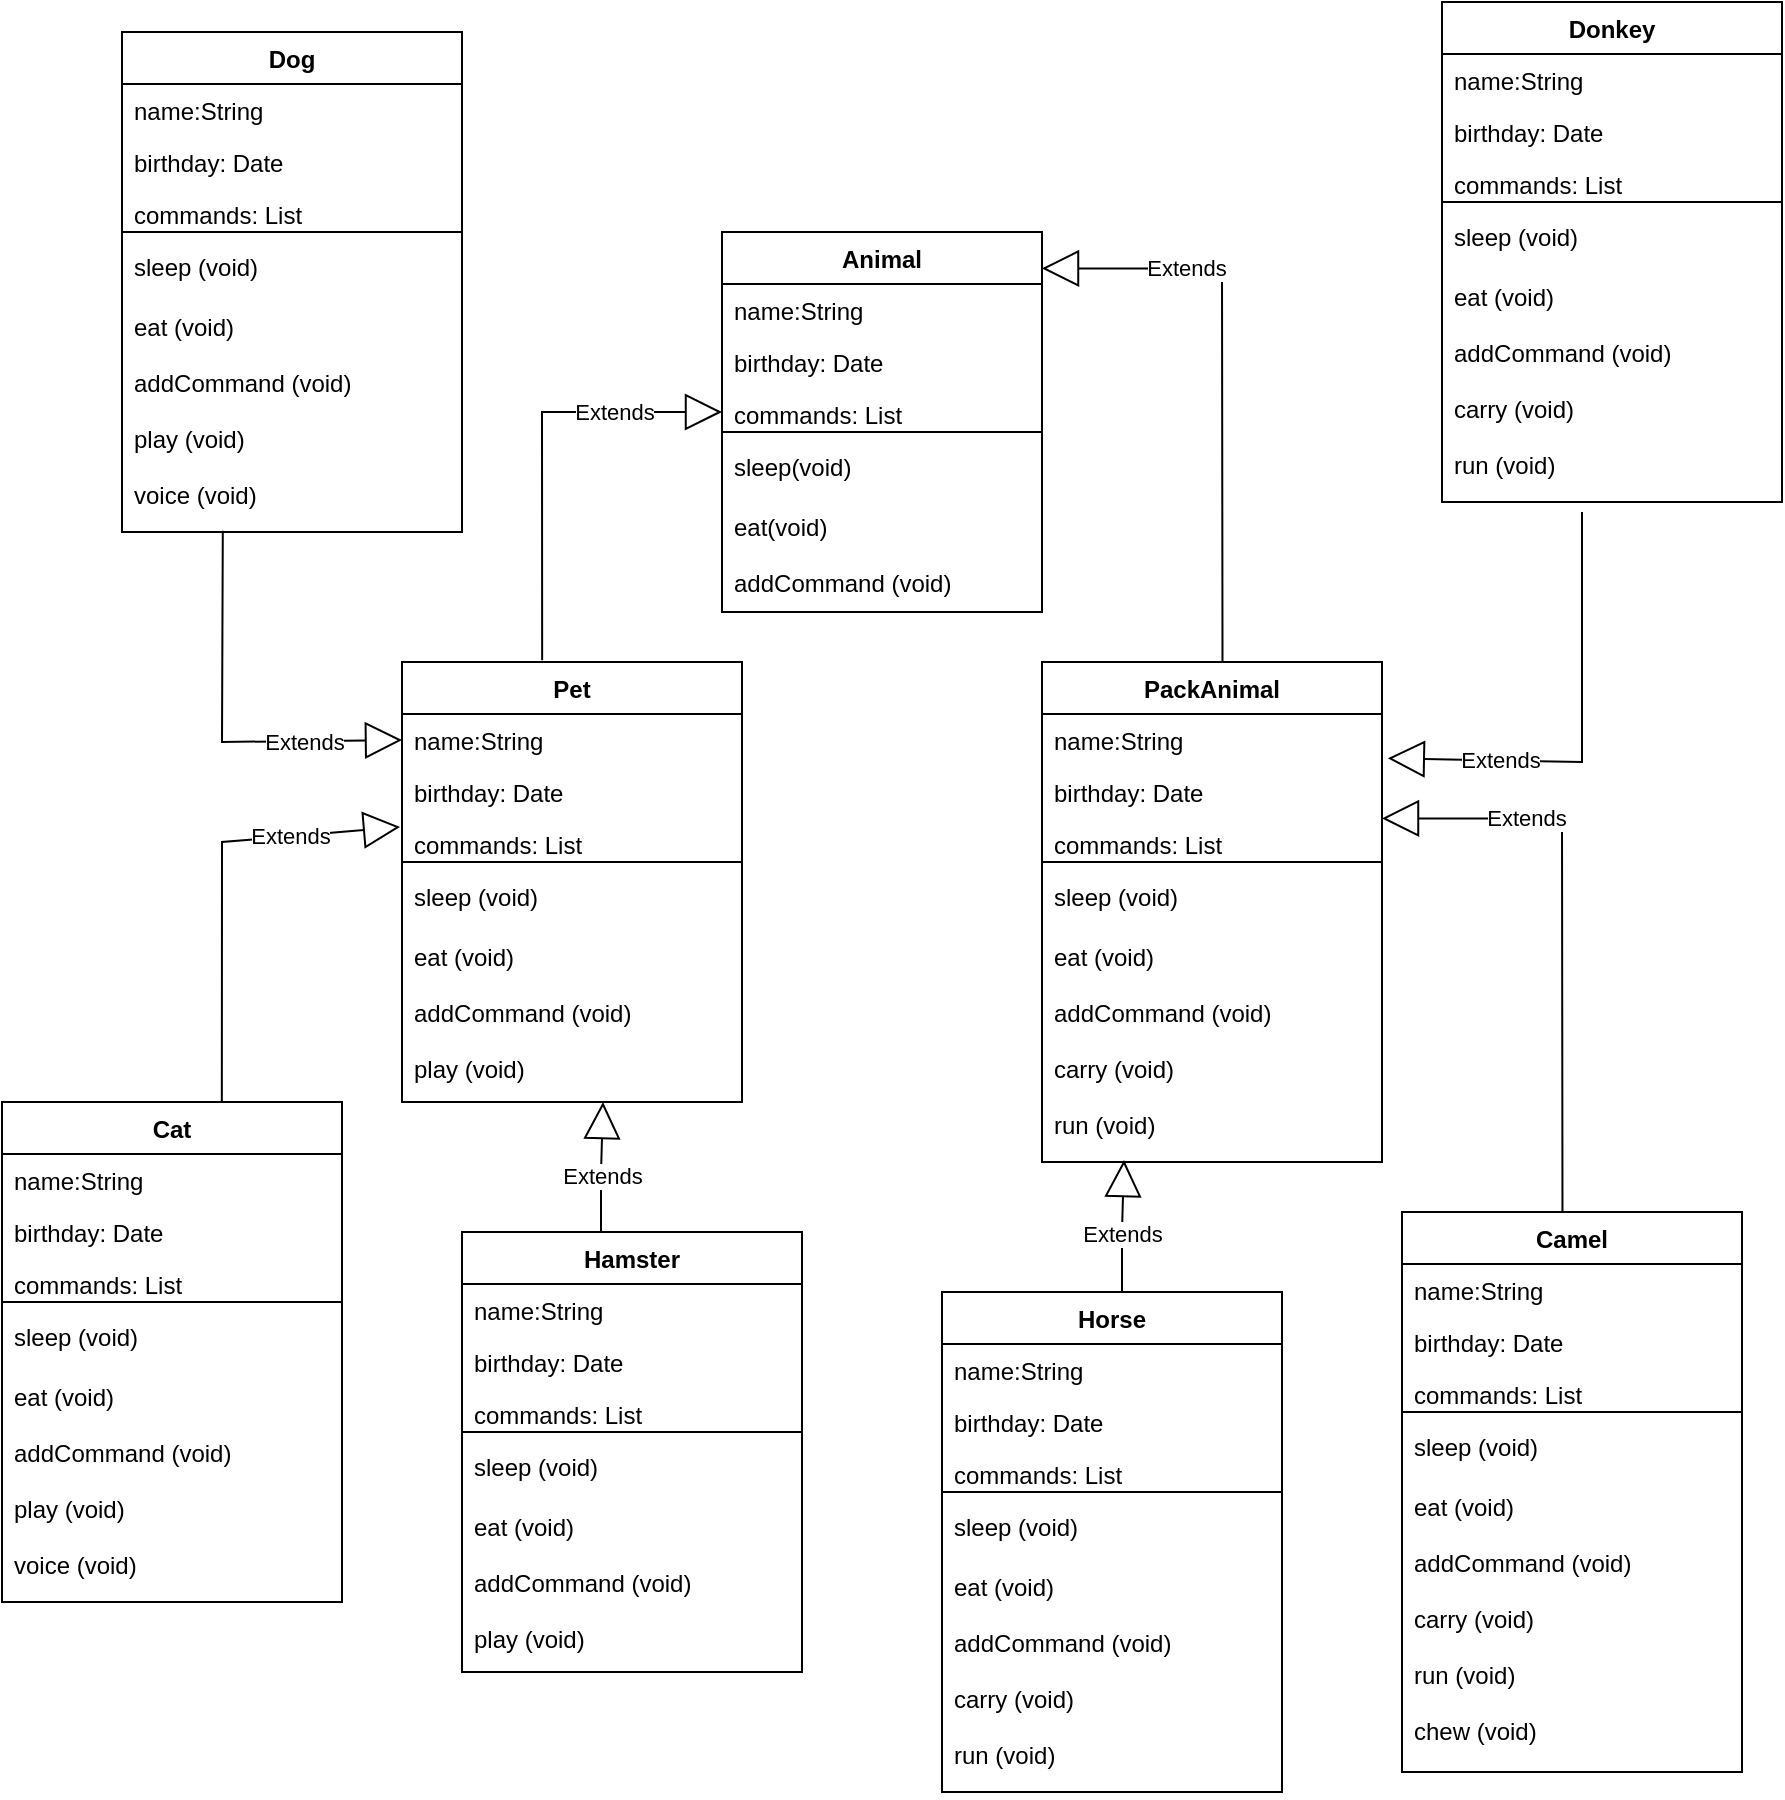 <mxfile version="20.8.21" type="device"><diagram id="C5RBs43oDa-KdzZeNtuy" name="Page-1"><mxGraphModel dx="1387" dy="798" grid="1" gridSize="10" guides="1" tooltips="1" connect="1" arrows="1" fold="1" page="1" pageScale="1" pageWidth="827" pageHeight="1169" math="0" shadow="0"><root><mxCell id="WIyWlLk6GJQsqaUBKTNV-0"/><mxCell id="WIyWlLk6GJQsqaUBKTNV-1" parent="WIyWlLk6GJQsqaUBKTNV-0"/><mxCell id="CQgj2h4pL5Q3SM_dnJoj-0" value="Animal" style="swimlane;fontStyle=1;align=center;verticalAlign=top;childLayout=stackLayout;horizontal=1;startSize=26;horizontalStack=0;resizeParent=1;resizeParentMax=0;resizeLast=0;collapsible=1;marginBottom=0;" parent="WIyWlLk6GJQsqaUBKTNV-1" vertex="1"><mxGeometry x="480" y="255" width="160" height="190" as="geometry"/></mxCell><mxCell id="CQgj2h4pL5Q3SM_dnJoj-1" value="name:String" style="text;strokeColor=none;fillColor=none;align=left;verticalAlign=top;spacingLeft=4;spacingRight=4;overflow=hidden;rotatable=0;points=[[0,0.5],[1,0.5]];portConstraint=eastwest;" parent="CQgj2h4pL5Q3SM_dnJoj-0" vertex="1"><mxGeometry y="26" width="160" height="26" as="geometry"/></mxCell><mxCell id="CQgj2h4pL5Q3SM_dnJoj-75" value="birthday: Date" style="text;strokeColor=none;fillColor=none;align=left;verticalAlign=top;spacingLeft=4;spacingRight=4;overflow=hidden;rotatable=0;points=[[0,0.5],[1,0.5]];portConstraint=eastwest;" parent="CQgj2h4pL5Q3SM_dnJoj-0" vertex="1"><mxGeometry y="52" width="160" height="26" as="geometry"/></mxCell><mxCell id="CQgj2h4pL5Q3SM_dnJoj-2" value="commands: List" style="text;strokeColor=none;fillColor=none;align=left;verticalAlign=top;spacingLeft=4;spacingRight=4;overflow=hidden;rotatable=0;points=[[0,0.5],[1,0.5]];portConstraint=eastwest;" parent="CQgj2h4pL5Q3SM_dnJoj-0" vertex="1"><mxGeometry y="78" width="160" height="18" as="geometry"/></mxCell><mxCell id="CQgj2h4pL5Q3SM_dnJoj-4" value="Extends" style="endArrow=block;endSize=16;endFill=0;html=1;rounded=0;exitX=0.438;exitY=-0.006;exitDx=0;exitDy=0;exitPerimeter=0;" parent="CQgj2h4pL5Q3SM_dnJoj-0" edge="1"><mxGeometry x="0.498" width="160" relative="1" as="geometry"><mxPoint x="-89.92" y="214.064" as="sourcePoint"/><mxPoint y="90" as="targetPoint"/><Array as="points"><mxPoint x="-90" y="90"/></Array><mxPoint as="offset"/></mxGeometry></mxCell><mxCell id="CQgj2h4pL5Q3SM_dnJoj-3" value="" style="line;strokeWidth=1;fillColor=none;align=left;verticalAlign=middle;spacingTop=-1;spacingLeft=3;spacingRight=3;rotatable=0;labelPosition=right;points=[];portConstraint=eastwest;" parent="CQgj2h4pL5Q3SM_dnJoj-0" vertex="1"><mxGeometry y="96" width="160" height="8" as="geometry"/></mxCell><mxCell id="CQgj2h4pL5Q3SM_dnJoj-6" value="sleep(void)" style="text;strokeColor=none;fillColor=none;align=left;verticalAlign=top;spacingLeft=4;spacingRight=4;overflow=hidden;rotatable=0;points=[[0,0.5],[1,0.5]];portConstraint=eastwest;" parent="CQgj2h4pL5Q3SM_dnJoj-0" vertex="1"><mxGeometry y="104" width="160" height="30" as="geometry"/></mxCell><mxCell id="CQgj2h4pL5Q3SM_dnJoj-7" value="eat(void)&#10;&#10;addCommand (void)" style="text;strokeColor=none;fillColor=none;align=left;verticalAlign=top;spacingLeft=4;spacingRight=4;overflow=hidden;rotatable=0;points=[[0,0.5],[1,0.5]];portConstraint=eastwest;" parent="CQgj2h4pL5Q3SM_dnJoj-0" vertex="1"><mxGeometry y="134" width="160" height="56" as="geometry"/></mxCell><mxCell id="CQgj2h4pL5Q3SM_dnJoj-69" value="Extends" style="endArrow=block;endSize=16;endFill=0;html=1;rounded=0;entryX=0;entryY=0.5;entryDx=0;entryDy=0;exitX=0.315;exitY=1.014;exitDx=0;exitDy=0;exitPerimeter=0;" parent="WIyWlLk6GJQsqaUBKTNV-1" edge="1"><mxGeometry x="0.498" width="160" relative="1" as="geometry"><mxPoint x="230.4" y="404.364" as="sourcePoint"/><mxPoint x="320" y="509" as="targetPoint"/><Array as="points"><mxPoint x="230" y="510"/></Array><mxPoint as="offset"/></mxGeometry></mxCell><mxCell id="CQgj2h4pL5Q3SM_dnJoj-70" value="Extends" style="endArrow=block;endSize=16;endFill=0;html=1;rounded=0;exitX=0.437;exitY=-0.003;exitDx=0;exitDy=0;exitPerimeter=0;entryX=-0.006;entryY=0.173;entryDx=0;entryDy=0;entryPerimeter=0;" parent="WIyWlLk6GJQsqaUBKTNV-1" edge="1"><mxGeometry x="0.498" width="160" relative="1" as="geometry"><mxPoint x="229.92" y="689.508" as="sourcePoint"/><mxPoint x="319.04" y="552.498" as="targetPoint"/><Array as="points"><mxPoint x="230" y="560"/></Array><mxPoint as="offset"/></mxGeometry></mxCell><mxCell id="CQgj2h4pL5Q3SM_dnJoj-72" value="Extends" style="endArrow=block;endSize=16;endFill=0;html=1;rounded=0;entryX=1.017;entryY=0.853;entryDx=0;entryDy=0;entryPerimeter=0;" parent="WIyWlLk6GJQsqaUBKTNV-1" target="CQgj2h4pL5Q3SM_dnJoj-131" edge="1"><mxGeometry x="0.498" width="160" relative="1" as="geometry"><mxPoint x="910" y="395" as="sourcePoint"/><mxPoint x="820" y="519.998" as="targetPoint"/><Array as="points"><mxPoint x="910" y="520"/></Array><mxPoint as="offset"/></mxGeometry></mxCell><mxCell id="CQgj2h4pL5Q3SM_dnJoj-73" value="Extends" style="endArrow=block;endSize=16;endFill=0;html=1;rounded=0;exitX=0.689;exitY=0.004;exitDx=0;exitDy=0;exitPerimeter=0;" parent="WIyWlLk6GJQsqaUBKTNV-1" edge="1"><mxGeometry x="0.498" width="160" relative="1" as="geometry"><mxPoint x="900.24" y="744.996" as="sourcePoint"/><mxPoint x="810" y="548.22" as="targetPoint"/><Array as="points"><mxPoint x="900" y="548.22"/><mxPoint x="810" y="548.22"/></Array><mxPoint as="offset"/></mxGeometry></mxCell><mxCell id="CQgj2h4pL5Q3SM_dnJoj-87" value="Pet" style="swimlane;fontStyle=1;align=center;verticalAlign=top;childLayout=stackLayout;horizontal=1;startSize=26;horizontalStack=0;resizeParent=1;resizeParentMax=0;resizeLast=0;collapsible=1;marginBottom=0;" parent="WIyWlLk6GJQsqaUBKTNV-1" vertex="1"><mxGeometry x="320" y="470" width="170" height="220" as="geometry"/></mxCell><mxCell id="CQgj2h4pL5Q3SM_dnJoj-88" value="name:String" style="text;strokeColor=none;fillColor=none;align=left;verticalAlign=top;spacingLeft=4;spacingRight=4;overflow=hidden;rotatable=0;points=[[0,0.5],[1,0.5]];portConstraint=eastwest;" parent="CQgj2h4pL5Q3SM_dnJoj-87" vertex="1"><mxGeometry y="26" width="170" height="26" as="geometry"/></mxCell><mxCell id="CQgj2h4pL5Q3SM_dnJoj-89" value="birthday: Date" style="text;strokeColor=none;fillColor=none;align=left;verticalAlign=top;spacingLeft=4;spacingRight=4;overflow=hidden;rotatable=0;points=[[0,0.5],[1,0.5]];portConstraint=eastwest;" parent="CQgj2h4pL5Q3SM_dnJoj-87" vertex="1"><mxGeometry y="52" width="170" height="26" as="geometry"/></mxCell><mxCell id="CQgj2h4pL5Q3SM_dnJoj-90" value="commands: List" style="text;strokeColor=none;fillColor=none;align=left;verticalAlign=top;spacingLeft=4;spacingRight=4;overflow=hidden;rotatable=0;points=[[0,0.5],[1,0.5]];portConstraint=eastwest;" parent="CQgj2h4pL5Q3SM_dnJoj-87" vertex="1"><mxGeometry y="78" width="170" height="18" as="geometry"/></mxCell><mxCell id="CQgj2h4pL5Q3SM_dnJoj-91" value="" style="line;strokeWidth=1;fillColor=none;align=left;verticalAlign=middle;spacingTop=-1;spacingLeft=3;spacingRight=3;rotatable=0;labelPosition=right;points=[];portConstraint=eastwest;" parent="CQgj2h4pL5Q3SM_dnJoj-87" vertex="1"><mxGeometry y="96" width="170" height="8" as="geometry"/></mxCell><mxCell id="CQgj2h4pL5Q3SM_dnJoj-92" value="sleep (void)" style="text;strokeColor=none;fillColor=none;align=left;verticalAlign=top;spacingLeft=4;spacingRight=4;overflow=hidden;rotatable=0;points=[[0,0.5],[1,0.5]];portConstraint=eastwest;" parent="CQgj2h4pL5Q3SM_dnJoj-87" vertex="1"><mxGeometry y="104" width="170" height="30" as="geometry"/></mxCell><mxCell id="CQgj2h4pL5Q3SM_dnJoj-93" value="eat (void)&#10;&#10;addCommand (void)&#10;&#10;play (void)" style="text;strokeColor=none;fillColor=none;align=left;verticalAlign=top;spacingLeft=4;spacingRight=4;overflow=hidden;rotatable=0;points=[[0,0.5],[1,0.5]];portConstraint=eastwest;" parent="CQgj2h4pL5Q3SM_dnJoj-87" vertex="1"><mxGeometry y="134" width="170" height="86" as="geometry"/></mxCell><mxCell id="CQgj2h4pL5Q3SM_dnJoj-97" value="Extends" style="endArrow=block;endSize=16;endFill=0;html=1;rounded=0;exitX=0.81;exitY=-0.001;exitDx=0;exitDy=0;exitPerimeter=0;entryX=0.38;entryY=0.988;entryDx=0;entryDy=0;entryPerimeter=0;" parent="WIyWlLk6GJQsqaUBKTNV-1" edge="1"><mxGeometry x="-0.099" width="160" relative="1" as="geometry"><mxPoint x="419.5" y="756" as="sourcePoint"/><mxPoint x="420.5" y="690" as="targetPoint"/><Array as="points"><mxPoint x="419.5" y="726"/></Array><mxPoint as="offset"/></mxGeometry></mxCell><mxCell id="CQgj2h4pL5Q3SM_dnJoj-106" value="Cat" style="swimlane;fontStyle=1;align=center;verticalAlign=top;childLayout=stackLayout;horizontal=1;startSize=26;horizontalStack=0;resizeParent=1;resizeParentMax=0;resizeLast=0;collapsible=1;marginBottom=0;" parent="WIyWlLk6GJQsqaUBKTNV-1" vertex="1"><mxGeometry x="120" y="690" width="170" height="250" as="geometry"/></mxCell><mxCell id="CQgj2h4pL5Q3SM_dnJoj-107" value="name:String" style="text;strokeColor=none;fillColor=none;align=left;verticalAlign=top;spacingLeft=4;spacingRight=4;overflow=hidden;rotatable=0;points=[[0,0.5],[1,0.5]];portConstraint=eastwest;" parent="CQgj2h4pL5Q3SM_dnJoj-106" vertex="1"><mxGeometry y="26" width="170" height="26" as="geometry"/></mxCell><mxCell id="CQgj2h4pL5Q3SM_dnJoj-108" value="birthday: Date" style="text;strokeColor=none;fillColor=none;align=left;verticalAlign=top;spacingLeft=4;spacingRight=4;overflow=hidden;rotatable=0;points=[[0,0.5],[1,0.5]];portConstraint=eastwest;" parent="CQgj2h4pL5Q3SM_dnJoj-106" vertex="1"><mxGeometry y="52" width="170" height="26" as="geometry"/></mxCell><mxCell id="CQgj2h4pL5Q3SM_dnJoj-109" value="commands: List" style="text;strokeColor=none;fillColor=none;align=left;verticalAlign=top;spacingLeft=4;spacingRight=4;overflow=hidden;rotatable=0;points=[[0,0.5],[1,0.5]];portConstraint=eastwest;" parent="CQgj2h4pL5Q3SM_dnJoj-106" vertex="1"><mxGeometry y="78" width="170" height="18" as="geometry"/></mxCell><mxCell id="CQgj2h4pL5Q3SM_dnJoj-110" value="" style="line;strokeWidth=1;fillColor=none;align=left;verticalAlign=middle;spacingTop=-1;spacingLeft=3;spacingRight=3;rotatable=0;labelPosition=right;points=[];portConstraint=eastwest;" parent="CQgj2h4pL5Q3SM_dnJoj-106" vertex="1"><mxGeometry y="96" width="170" height="8" as="geometry"/></mxCell><mxCell id="CQgj2h4pL5Q3SM_dnJoj-111" value="sleep (void)" style="text;strokeColor=none;fillColor=none;align=left;verticalAlign=top;spacingLeft=4;spacingRight=4;overflow=hidden;rotatable=0;points=[[0,0.5],[1,0.5]];portConstraint=eastwest;" parent="CQgj2h4pL5Q3SM_dnJoj-106" vertex="1"><mxGeometry y="104" width="170" height="30" as="geometry"/></mxCell><mxCell id="CQgj2h4pL5Q3SM_dnJoj-112" value="eat (void)&#10;&#10;addCommand (void)&#10;&#10;play (void)&#10;&#10;voice (void)" style="text;strokeColor=none;fillColor=none;align=left;verticalAlign=top;spacingLeft=4;spacingRight=4;overflow=hidden;rotatable=0;points=[[0,0.5],[1,0.5]];portConstraint=eastwest;" parent="CQgj2h4pL5Q3SM_dnJoj-106" vertex="1"><mxGeometry y="134" width="170" height="116" as="geometry"/></mxCell><mxCell id="CQgj2h4pL5Q3SM_dnJoj-116" value="Hamster" style="swimlane;fontStyle=1;align=center;verticalAlign=top;childLayout=stackLayout;horizontal=1;startSize=26;horizontalStack=0;resizeParent=1;resizeParentMax=0;resizeLast=0;collapsible=1;marginBottom=0;" parent="WIyWlLk6GJQsqaUBKTNV-1" vertex="1"><mxGeometry x="350" y="755" width="170" height="220" as="geometry"/></mxCell><mxCell id="CQgj2h4pL5Q3SM_dnJoj-117" value="name:String" style="text;strokeColor=none;fillColor=none;align=left;verticalAlign=top;spacingLeft=4;spacingRight=4;overflow=hidden;rotatable=0;points=[[0,0.5],[1,0.5]];portConstraint=eastwest;" parent="CQgj2h4pL5Q3SM_dnJoj-116" vertex="1"><mxGeometry y="26" width="170" height="26" as="geometry"/></mxCell><mxCell id="CQgj2h4pL5Q3SM_dnJoj-118" value="birthday: Date" style="text;strokeColor=none;fillColor=none;align=left;verticalAlign=top;spacingLeft=4;spacingRight=4;overflow=hidden;rotatable=0;points=[[0,0.5],[1,0.5]];portConstraint=eastwest;" parent="CQgj2h4pL5Q3SM_dnJoj-116" vertex="1"><mxGeometry y="52" width="170" height="26" as="geometry"/></mxCell><mxCell id="CQgj2h4pL5Q3SM_dnJoj-119" value="commands: List" style="text;strokeColor=none;fillColor=none;align=left;verticalAlign=top;spacingLeft=4;spacingRight=4;overflow=hidden;rotatable=0;points=[[0,0.5],[1,0.5]];portConstraint=eastwest;" parent="CQgj2h4pL5Q3SM_dnJoj-116" vertex="1"><mxGeometry y="78" width="170" height="18" as="geometry"/></mxCell><mxCell id="CQgj2h4pL5Q3SM_dnJoj-120" value="" style="line;strokeWidth=1;fillColor=none;align=left;verticalAlign=middle;spacingTop=-1;spacingLeft=3;spacingRight=3;rotatable=0;labelPosition=right;points=[];portConstraint=eastwest;" parent="CQgj2h4pL5Q3SM_dnJoj-116" vertex="1"><mxGeometry y="96" width="170" height="8" as="geometry"/></mxCell><mxCell id="CQgj2h4pL5Q3SM_dnJoj-121" value="sleep (void)" style="text;strokeColor=none;fillColor=none;align=left;verticalAlign=top;spacingLeft=4;spacingRight=4;overflow=hidden;rotatable=0;points=[[0,0.5],[1,0.5]];portConstraint=eastwest;" parent="CQgj2h4pL5Q3SM_dnJoj-116" vertex="1"><mxGeometry y="104" width="170" height="30" as="geometry"/></mxCell><mxCell id="CQgj2h4pL5Q3SM_dnJoj-122" value="eat (void)&#10;&#10;addCommand (void)&#10;&#10;play (void)" style="text;strokeColor=none;fillColor=none;align=left;verticalAlign=top;spacingLeft=4;spacingRight=4;overflow=hidden;rotatable=0;points=[[0,0.5],[1,0.5]];portConstraint=eastwest;" parent="CQgj2h4pL5Q3SM_dnJoj-116" vertex="1"><mxGeometry y="134" width="170" height="86" as="geometry"/></mxCell><mxCell id="CQgj2h4pL5Q3SM_dnJoj-123" value="Dog" style="swimlane;fontStyle=1;align=center;verticalAlign=top;childLayout=stackLayout;horizontal=1;startSize=26;horizontalStack=0;resizeParent=1;resizeParentMax=0;resizeLast=0;collapsible=1;marginBottom=0;" parent="WIyWlLk6GJQsqaUBKTNV-1" vertex="1"><mxGeometry x="180" y="155" width="170" height="250" as="geometry"/></mxCell><mxCell id="CQgj2h4pL5Q3SM_dnJoj-124" value="name:String" style="text;strokeColor=none;fillColor=none;align=left;verticalAlign=top;spacingLeft=4;spacingRight=4;overflow=hidden;rotatable=0;points=[[0,0.5],[1,0.5]];portConstraint=eastwest;" parent="CQgj2h4pL5Q3SM_dnJoj-123" vertex="1"><mxGeometry y="26" width="170" height="26" as="geometry"/></mxCell><mxCell id="CQgj2h4pL5Q3SM_dnJoj-125" value="birthday: Date" style="text;strokeColor=none;fillColor=none;align=left;verticalAlign=top;spacingLeft=4;spacingRight=4;overflow=hidden;rotatable=0;points=[[0,0.5],[1,0.5]];portConstraint=eastwest;" parent="CQgj2h4pL5Q3SM_dnJoj-123" vertex="1"><mxGeometry y="52" width="170" height="26" as="geometry"/></mxCell><mxCell id="CQgj2h4pL5Q3SM_dnJoj-126" value="commands: List" style="text;strokeColor=none;fillColor=none;align=left;verticalAlign=top;spacingLeft=4;spacingRight=4;overflow=hidden;rotatable=0;points=[[0,0.5],[1,0.5]];portConstraint=eastwest;" parent="CQgj2h4pL5Q3SM_dnJoj-123" vertex="1"><mxGeometry y="78" width="170" height="18" as="geometry"/></mxCell><mxCell id="CQgj2h4pL5Q3SM_dnJoj-127" value="" style="line;strokeWidth=1;fillColor=none;align=left;verticalAlign=middle;spacingTop=-1;spacingLeft=3;spacingRight=3;rotatable=0;labelPosition=right;points=[];portConstraint=eastwest;" parent="CQgj2h4pL5Q3SM_dnJoj-123" vertex="1"><mxGeometry y="96" width="170" height="8" as="geometry"/></mxCell><mxCell id="CQgj2h4pL5Q3SM_dnJoj-128" value="sleep (void)" style="text;strokeColor=none;fillColor=none;align=left;verticalAlign=top;spacingLeft=4;spacingRight=4;overflow=hidden;rotatable=0;points=[[0,0.5],[1,0.5]];portConstraint=eastwest;" parent="CQgj2h4pL5Q3SM_dnJoj-123" vertex="1"><mxGeometry y="104" width="170" height="30" as="geometry"/></mxCell><mxCell id="CQgj2h4pL5Q3SM_dnJoj-129" value="eat (void)&#10;&#10;addCommand (void)&#10;&#10;play (void)&#10;&#10;voice (void)" style="text;strokeColor=none;fillColor=none;align=left;verticalAlign=top;spacingLeft=4;spacingRight=4;overflow=hidden;rotatable=0;points=[[0,0.5],[1,0.5]];portConstraint=eastwest;" parent="CQgj2h4pL5Q3SM_dnJoj-123" vertex="1"><mxGeometry y="134" width="170" height="116" as="geometry"/></mxCell><mxCell id="CQgj2h4pL5Q3SM_dnJoj-130" value="PackAnimal" style="swimlane;fontStyle=1;align=center;verticalAlign=top;childLayout=stackLayout;horizontal=1;startSize=26;horizontalStack=0;resizeParent=1;resizeParentMax=0;resizeLast=0;collapsible=1;marginBottom=0;" parent="WIyWlLk6GJQsqaUBKTNV-1" vertex="1"><mxGeometry x="640" y="470" width="170" height="250" as="geometry"/></mxCell><mxCell id="CQgj2h4pL5Q3SM_dnJoj-131" value="name:String" style="text;strokeColor=none;fillColor=none;align=left;verticalAlign=top;spacingLeft=4;spacingRight=4;overflow=hidden;rotatable=0;points=[[0,0.5],[1,0.5]];portConstraint=eastwest;" parent="CQgj2h4pL5Q3SM_dnJoj-130" vertex="1"><mxGeometry y="26" width="170" height="26" as="geometry"/></mxCell><mxCell id="CQgj2h4pL5Q3SM_dnJoj-132" value="birthday: Date" style="text;strokeColor=none;fillColor=none;align=left;verticalAlign=top;spacingLeft=4;spacingRight=4;overflow=hidden;rotatable=0;points=[[0,0.5],[1,0.5]];portConstraint=eastwest;" parent="CQgj2h4pL5Q3SM_dnJoj-130" vertex="1"><mxGeometry y="52" width="170" height="26" as="geometry"/></mxCell><mxCell id="CQgj2h4pL5Q3SM_dnJoj-133" value="commands: List" style="text;strokeColor=none;fillColor=none;align=left;verticalAlign=top;spacingLeft=4;spacingRight=4;overflow=hidden;rotatable=0;points=[[0,0.5],[1,0.5]];portConstraint=eastwest;" parent="CQgj2h4pL5Q3SM_dnJoj-130" vertex="1"><mxGeometry y="78" width="170" height="18" as="geometry"/></mxCell><mxCell id="CQgj2h4pL5Q3SM_dnJoj-134" value="" style="line;strokeWidth=1;fillColor=none;align=left;verticalAlign=middle;spacingTop=-1;spacingLeft=3;spacingRight=3;rotatable=0;labelPosition=right;points=[];portConstraint=eastwest;" parent="CQgj2h4pL5Q3SM_dnJoj-130" vertex="1"><mxGeometry y="96" width="170" height="8" as="geometry"/></mxCell><mxCell id="CQgj2h4pL5Q3SM_dnJoj-135" value="sleep (void)" style="text;strokeColor=none;fillColor=none;align=left;verticalAlign=top;spacingLeft=4;spacingRight=4;overflow=hidden;rotatable=0;points=[[0,0.5],[1,0.5]];portConstraint=eastwest;" parent="CQgj2h4pL5Q3SM_dnJoj-130" vertex="1"><mxGeometry y="104" width="170" height="30" as="geometry"/></mxCell><mxCell id="CQgj2h4pL5Q3SM_dnJoj-136" value="eat (void)&#10;&#10;addCommand (void)&#10;&#10;carry (void)&#10;&#10;run (void)&#10;" style="text;strokeColor=none;fillColor=none;align=left;verticalAlign=top;spacingLeft=4;spacingRight=4;overflow=hidden;rotatable=0;points=[[0,0.5],[1,0.5]];portConstraint=eastwest;" parent="CQgj2h4pL5Q3SM_dnJoj-130" vertex="1"><mxGeometry y="134" width="170" height="116" as="geometry"/></mxCell><mxCell id="CQgj2h4pL5Q3SM_dnJoj-137" value="Horse" style="swimlane;fontStyle=1;align=center;verticalAlign=top;childLayout=stackLayout;horizontal=1;startSize=26;horizontalStack=0;resizeParent=1;resizeParentMax=0;resizeLast=0;collapsible=1;marginBottom=0;" parent="WIyWlLk6GJQsqaUBKTNV-1" vertex="1"><mxGeometry x="590" y="785" width="170" height="250" as="geometry"/></mxCell><mxCell id="CQgj2h4pL5Q3SM_dnJoj-138" value="name:String" style="text;strokeColor=none;fillColor=none;align=left;verticalAlign=top;spacingLeft=4;spacingRight=4;overflow=hidden;rotatable=0;points=[[0,0.5],[1,0.5]];portConstraint=eastwest;" parent="CQgj2h4pL5Q3SM_dnJoj-137" vertex="1"><mxGeometry y="26" width="170" height="26" as="geometry"/></mxCell><mxCell id="CQgj2h4pL5Q3SM_dnJoj-139" value="birthday: Date" style="text;strokeColor=none;fillColor=none;align=left;verticalAlign=top;spacingLeft=4;spacingRight=4;overflow=hidden;rotatable=0;points=[[0,0.5],[1,0.5]];portConstraint=eastwest;" parent="CQgj2h4pL5Q3SM_dnJoj-137" vertex="1"><mxGeometry y="52" width="170" height="26" as="geometry"/></mxCell><mxCell id="CQgj2h4pL5Q3SM_dnJoj-140" value="commands: List" style="text;strokeColor=none;fillColor=none;align=left;verticalAlign=top;spacingLeft=4;spacingRight=4;overflow=hidden;rotatable=0;points=[[0,0.5],[1,0.5]];portConstraint=eastwest;" parent="CQgj2h4pL5Q3SM_dnJoj-137" vertex="1"><mxGeometry y="78" width="170" height="18" as="geometry"/></mxCell><mxCell id="CQgj2h4pL5Q3SM_dnJoj-141" value="" style="line;strokeWidth=1;fillColor=none;align=left;verticalAlign=middle;spacingTop=-1;spacingLeft=3;spacingRight=3;rotatable=0;labelPosition=right;points=[];portConstraint=eastwest;" parent="CQgj2h4pL5Q3SM_dnJoj-137" vertex="1"><mxGeometry y="96" width="170" height="8" as="geometry"/></mxCell><mxCell id="CQgj2h4pL5Q3SM_dnJoj-142" value="sleep (void)" style="text;strokeColor=none;fillColor=none;align=left;verticalAlign=top;spacingLeft=4;spacingRight=4;overflow=hidden;rotatable=0;points=[[0,0.5],[1,0.5]];portConstraint=eastwest;" parent="CQgj2h4pL5Q3SM_dnJoj-137" vertex="1"><mxGeometry y="104" width="170" height="30" as="geometry"/></mxCell><mxCell id="CQgj2h4pL5Q3SM_dnJoj-143" value="eat (void)&#10;&#10;addCommand (void)&#10;&#10;carry (void)&#10;&#10;run (void)&#10;" style="text;strokeColor=none;fillColor=none;align=left;verticalAlign=top;spacingLeft=4;spacingRight=4;overflow=hidden;rotatable=0;points=[[0,0.5],[1,0.5]];portConstraint=eastwest;" parent="CQgj2h4pL5Q3SM_dnJoj-137" vertex="1"><mxGeometry y="134" width="170" height="116" as="geometry"/></mxCell><mxCell id="CQgj2h4pL5Q3SM_dnJoj-144" value="Extends" style="endArrow=block;endSize=16;endFill=0;html=1;rounded=0;exitX=0.81;exitY=-0.001;exitDx=0;exitDy=0;exitPerimeter=0;entryX=0.38;entryY=0.988;entryDx=0;entryDy=0;entryPerimeter=0;" parent="WIyWlLk6GJQsqaUBKTNV-1" edge="1"><mxGeometry x="-0.099" width="160" relative="1" as="geometry"><mxPoint x="680" y="785" as="sourcePoint"/><mxPoint x="681" y="719" as="targetPoint"/><Array as="points"><mxPoint x="680" y="755"/></Array><mxPoint as="offset"/></mxGeometry></mxCell><mxCell id="CQgj2h4pL5Q3SM_dnJoj-145" value="Camel" style="swimlane;fontStyle=1;align=center;verticalAlign=top;childLayout=stackLayout;horizontal=1;startSize=26;horizontalStack=0;resizeParent=1;resizeParentMax=0;resizeLast=0;collapsible=1;marginBottom=0;" parent="WIyWlLk6GJQsqaUBKTNV-1" vertex="1"><mxGeometry x="820" y="745" width="170" height="280" as="geometry"/></mxCell><mxCell id="CQgj2h4pL5Q3SM_dnJoj-146" value="name:String" style="text;strokeColor=none;fillColor=none;align=left;verticalAlign=top;spacingLeft=4;spacingRight=4;overflow=hidden;rotatable=0;points=[[0,0.5],[1,0.5]];portConstraint=eastwest;" parent="CQgj2h4pL5Q3SM_dnJoj-145" vertex="1"><mxGeometry y="26" width="170" height="26" as="geometry"/></mxCell><mxCell id="CQgj2h4pL5Q3SM_dnJoj-147" value="birthday: Date" style="text;strokeColor=none;fillColor=none;align=left;verticalAlign=top;spacingLeft=4;spacingRight=4;overflow=hidden;rotatable=0;points=[[0,0.5],[1,0.5]];portConstraint=eastwest;" parent="CQgj2h4pL5Q3SM_dnJoj-145" vertex="1"><mxGeometry y="52" width="170" height="26" as="geometry"/></mxCell><mxCell id="CQgj2h4pL5Q3SM_dnJoj-148" value="commands: List" style="text;strokeColor=none;fillColor=none;align=left;verticalAlign=top;spacingLeft=4;spacingRight=4;overflow=hidden;rotatable=0;points=[[0,0.5],[1,0.5]];portConstraint=eastwest;" parent="CQgj2h4pL5Q3SM_dnJoj-145" vertex="1"><mxGeometry y="78" width="170" height="18" as="geometry"/></mxCell><mxCell id="CQgj2h4pL5Q3SM_dnJoj-149" value="" style="line;strokeWidth=1;fillColor=none;align=left;verticalAlign=middle;spacingTop=-1;spacingLeft=3;spacingRight=3;rotatable=0;labelPosition=right;points=[];portConstraint=eastwest;" parent="CQgj2h4pL5Q3SM_dnJoj-145" vertex="1"><mxGeometry y="96" width="170" height="8" as="geometry"/></mxCell><mxCell id="CQgj2h4pL5Q3SM_dnJoj-150" value="sleep (void)" style="text;strokeColor=none;fillColor=none;align=left;verticalAlign=top;spacingLeft=4;spacingRight=4;overflow=hidden;rotatable=0;points=[[0,0.5],[1,0.5]];portConstraint=eastwest;" parent="CQgj2h4pL5Q3SM_dnJoj-145" vertex="1"><mxGeometry y="104" width="170" height="30" as="geometry"/></mxCell><mxCell id="CQgj2h4pL5Q3SM_dnJoj-151" value="eat (void)&#10;&#10;addCommand (void)&#10;&#10;carry (void)&#10;&#10;run (void)&#10;&#10;chew (void)&#10;&#10;" style="text;strokeColor=none;fillColor=none;align=left;verticalAlign=top;spacingLeft=4;spacingRight=4;overflow=hidden;rotatable=0;points=[[0,0.5],[1,0.5]];portConstraint=eastwest;" parent="CQgj2h4pL5Q3SM_dnJoj-145" vertex="1"><mxGeometry y="134" width="170" height="146" as="geometry"/></mxCell><mxCell id="CQgj2h4pL5Q3SM_dnJoj-152" value="Donkey" style="swimlane;fontStyle=1;align=center;verticalAlign=top;childLayout=stackLayout;horizontal=1;startSize=26;horizontalStack=0;resizeParent=1;resizeParentMax=0;resizeLast=0;collapsible=1;marginBottom=0;" parent="WIyWlLk6GJQsqaUBKTNV-1" vertex="1"><mxGeometry x="840" y="140" width="170" height="250" as="geometry"/></mxCell><mxCell id="CQgj2h4pL5Q3SM_dnJoj-153" value="name:String" style="text;strokeColor=none;fillColor=none;align=left;verticalAlign=top;spacingLeft=4;spacingRight=4;overflow=hidden;rotatable=0;points=[[0,0.5],[1,0.5]];portConstraint=eastwest;" parent="CQgj2h4pL5Q3SM_dnJoj-152" vertex="1"><mxGeometry y="26" width="170" height="26" as="geometry"/></mxCell><mxCell id="CQgj2h4pL5Q3SM_dnJoj-154" value="birthday: Date" style="text;strokeColor=none;fillColor=none;align=left;verticalAlign=top;spacingLeft=4;spacingRight=4;overflow=hidden;rotatable=0;points=[[0,0.5],[1,0.5]];portConstraint=eastwest;" parent="CQgj2h4pL5Q3SM_dnJoj-152" vertex="1"><mxGeometry y="52" width="170" height="26" as="geometry"/></mxCell><mxCell id="CQgj2h4pL5Q3SM_dnJoj-155" value="commands: List" style="text;strokeColor=none;fillColor=none;align=left;verticalAlign=top;spacingLeft=4;spacingRight=4;overflow=hidden;rotatable=0;points=[[0,0.5],[1,0.5]];portConstraint=eastwest;" parent="CQgj2h4pL5Q3SM_dnJoj-152" vertex="1"><mxGeometry y="78" width="170" height="18" as="geometry"/></mxCell><mxCell id="CQgj2h4pL5Q3SM_dnJoj-156" value="" style="line;strokeWidth=1;fillColor=none;align=left;verticalAlign=middle;spacingTop=-1;spacingLeft=3;spacingRight=3;rotatable=0;labelPosition=right;points=[];portConstraint=eastwest;" parent="CQgj2h4pL5Q3SM_dnJoj-152" vertex="1"><mxGeometry y="96" width="170" height="8" as="geometry"/></mxCell><mxCell id="CQgj2h4pL5Q3SM_dnJoj-157" value="sleep (void)" style="text;strokeColor=none;fillColor=none;align=left;verticalAlign=top;spacingLeft=4;spacingRight=4;overflow=hidden;rotatable=0;points=[[0,0.5],[1,0.5]];portConstraint=eastwest;" parent="CQgj2h4pL5Q3SM_dnJoj-152" vertex="1"><mxGeometry y="104" width="170" height="30" as="geometry"/></mxCell><mxCell id="CQgj2h4pL5Q3SM_dnJoj-158" value="eat (void)&#10;&#10;addCommand (void)&#10;&#10;carry (void)&#10;&#10;run (void)&#10;&#10;&#10;" style="text;strokeColor=none;fillColor=none;align=left;verticalAlign=top;spacingLeft=4;spacingRight=4;overflow=hidden;rotatable=0;points=[[0,0.5],[1,0.5]];portConstraint=eastwest;" parent="CQgj2h4pL5Q3SM_dnJoj-152" vertex="1"><mxGeometry y="134" width="170" height="116" as="geometry"/></mxCell><mxCell id="CQgj2h4pL5Q3SM_dnJoj-170" value="Extends" style="endArrow=block;endSize=16;endFill=0;html=1;rounded=0;exitX=0.689;exitY=0.004;exitDx=0;exitDy=0;exitPerimeter=0;" parent="WIyWlLk6GJQsqaUBKTNV-1" edge="1"><mxGeometry x="0.498" width="160" relative="1" as="geometry"><mxPoint x="730.24" y="470" as="sourcePoint"/><mxPoint x="640" y="273.224" as="targetPoint"/><Array as="points"><mxPoint x="730.24" y="460"/><mxPoint x="730" y="273.224"/><mxPoint x="640" y="273.224"/></Array><mxPoint as="offset"/></mxGeometry></mxCell></root></mxGraphModel></diagram></mxfile>